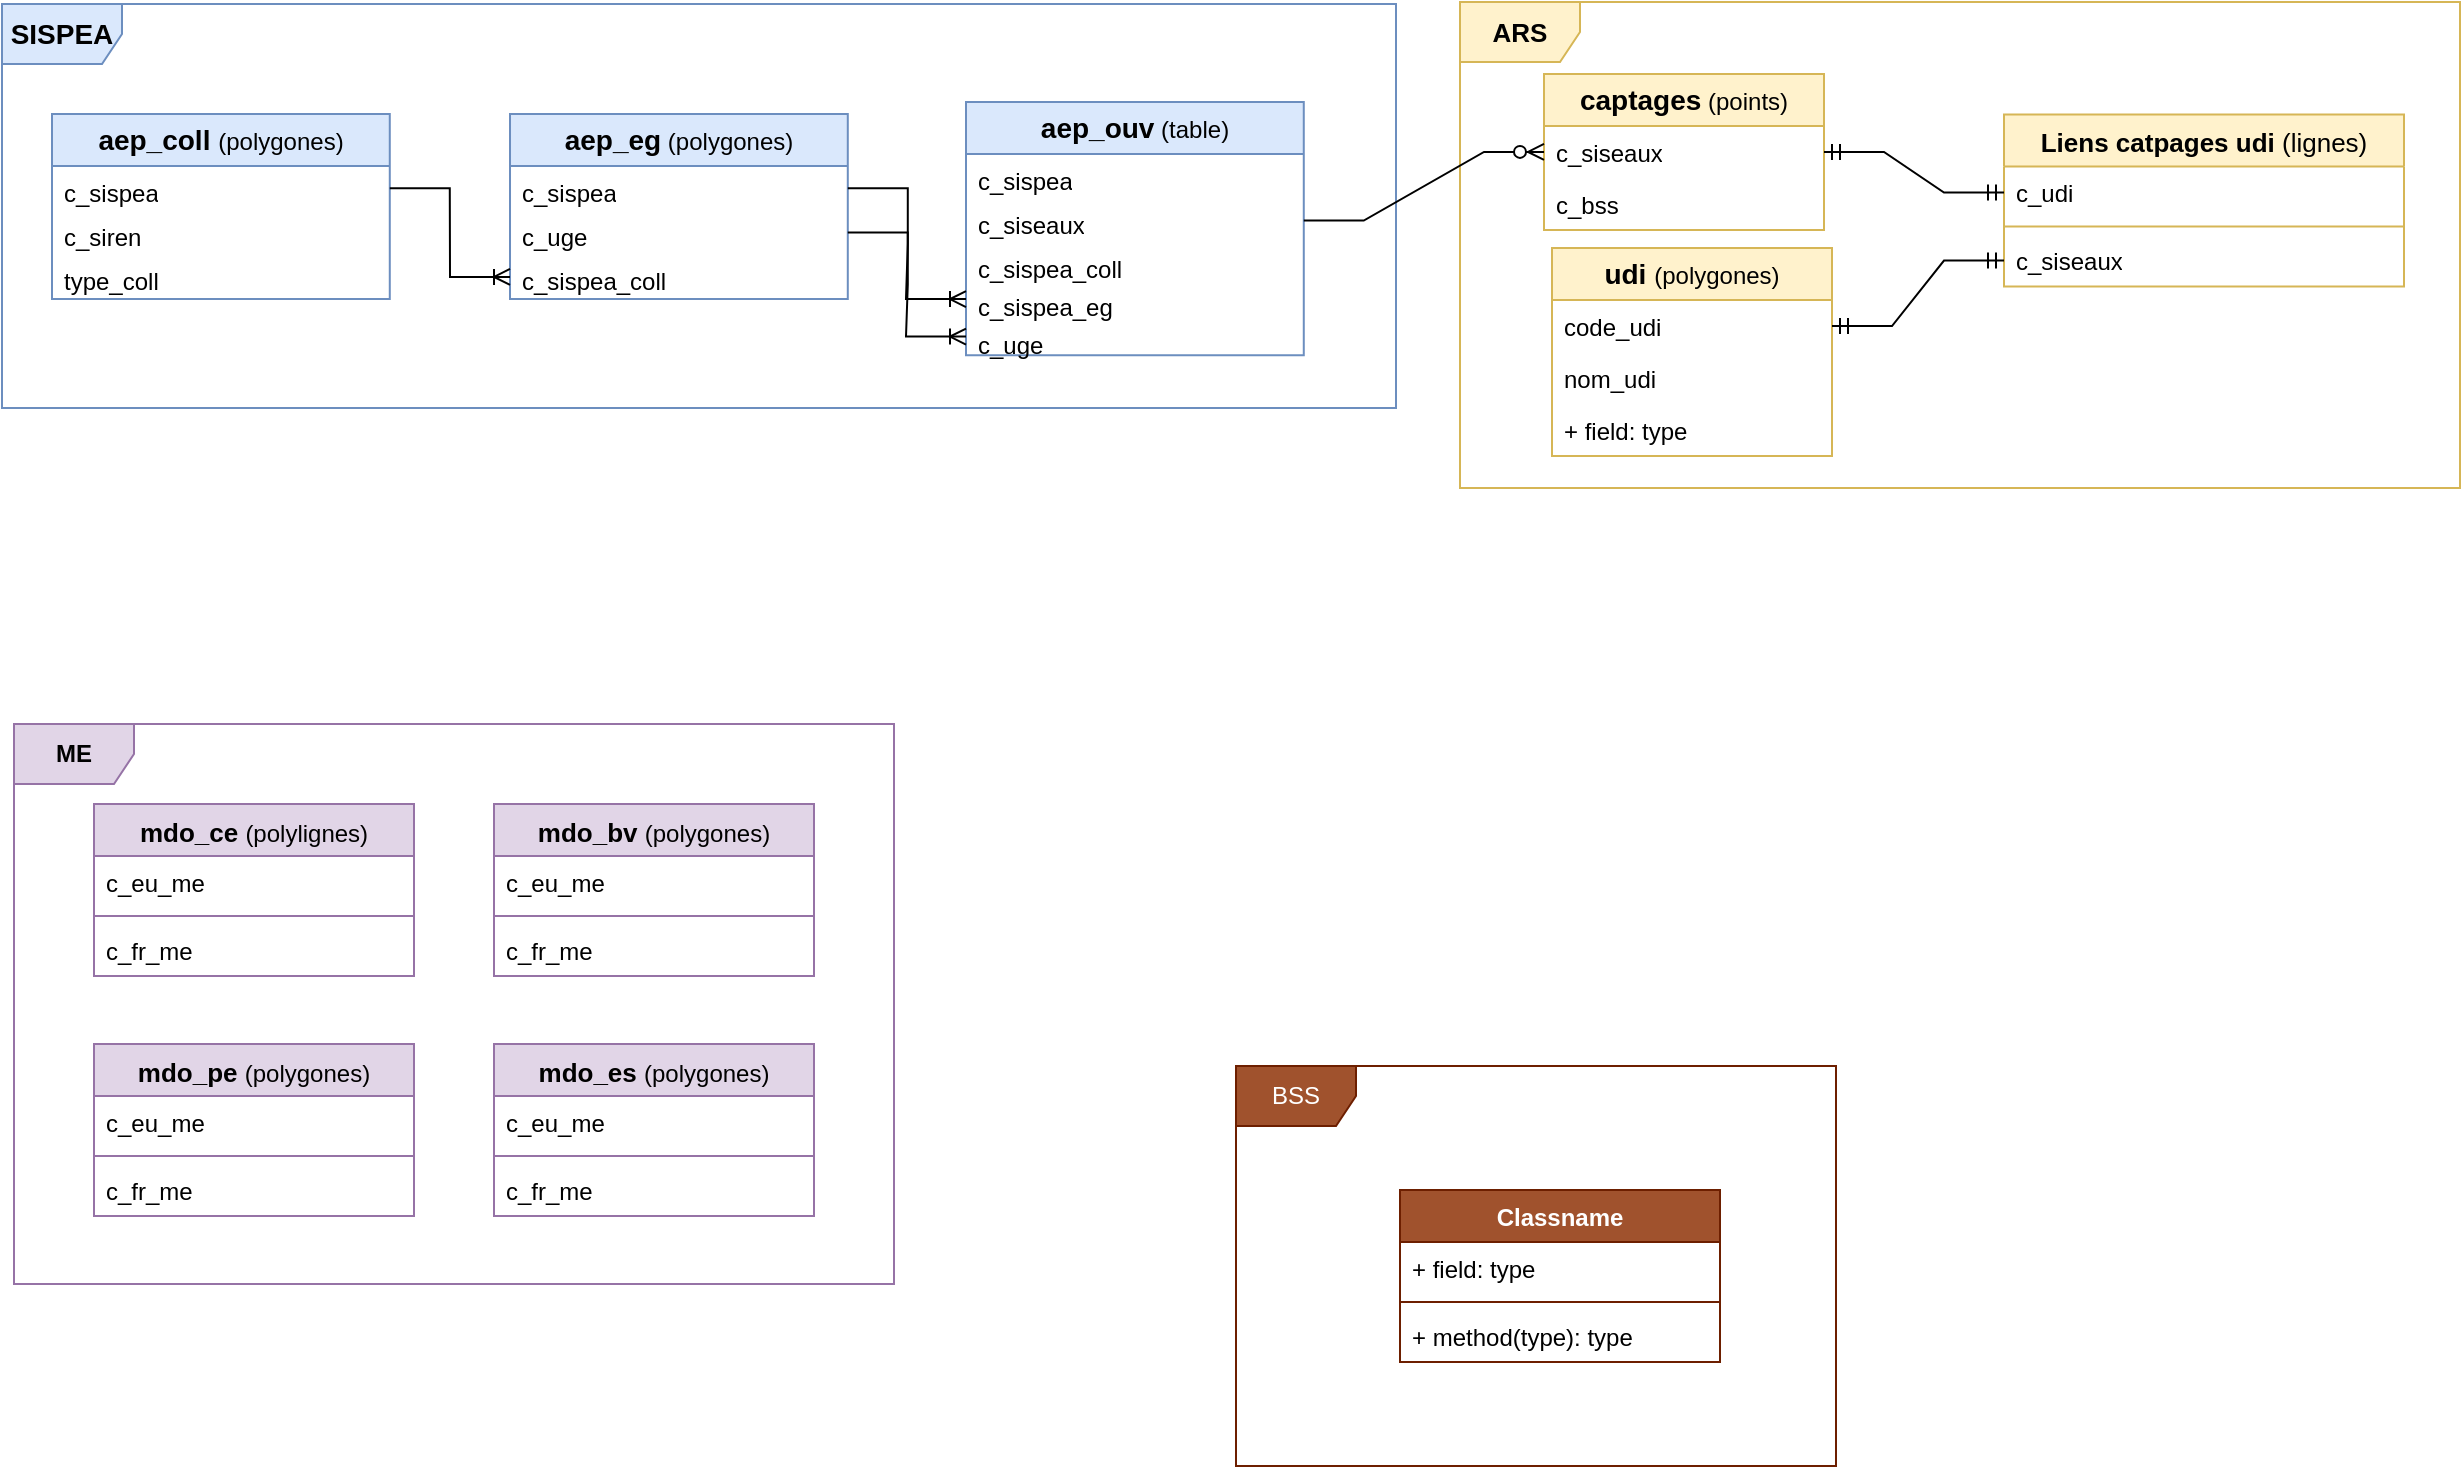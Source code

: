 <mxfile version="23.1.7" type="github">
  <diagram name="Page-1" id="1Q_z-b2mWmNZc49uN2Zr">
    <mxGraphModel dx="1354" dy="581" grid="0" gridSize="10" guides="1" tooltips="1" connect="1" arrows="1" fold="1" page="1" pageScale="1" pageWidth="1169" pageHeight="827" background="none" math="0" shadow="0">
      <root>
        <mxCell id="0" />
        <mxCell id="1" parent="0" visible="0" />
        <mxCell id="L6ZCTX1jSiPgSJbMzfo6-59" value="&lt;font style=&quot;font-size: 13px;&quot;&gt;&lt;b&gt;ARS&lt;/b&gt;&lt;/font&gt;" style="shape=umlFrame;whiteSpace=wrap;html=1;pointerEvents=0;fillColor=#fff2cc;strokeColor=#d6b656;" parent="1" vertex="1">
          <mxGeometry x="840" y="40" width="500" height="230" as="geometry" />
        </mxCell>
        <mxCell id="L6ZCTX1jSiPgSJbMzfo6-60" value="&lt;b&gt;&lt;font style=&quot;font-size: 14px;&quot;&gt;captages&lt;/font&gt;&lt;/b&gt;&lt;font style=&quot;font-size: 12px;&quot;&gt; (points)&lt;font style=&quot;font-size: 12px;&quot;&gt;&lt;br&gt;&lt;/font&gt;&lt;/font&gt;" style="swimlane;fontStyle=0;childLayout=stackLayout;horizontal=1;startSize=26;fillColor=#fff2cc;horizontalStack=0;resizeParent=1;resizeParentMax=0;resizeLast=0;collapsible=1;marginBottom=0;whiteSpace=wrap;html=1;strokeColor=#d6b656;" parent="1" vertex="1">
          <mxGeometry x="880" y="80.95" width="140" height="52" as="geometry" />
        </mxCell>
        <mxCell id="L6ZCTX1jSiPgSJbMzfo6-61" value="t1_code_in" style="text;strokeColor=none;fillColor=none;align=left;verticalAlign=top;spacingLeft=4;spacingRight=4;overflow=hidden;rotatable=0;points=[[0,0.5],[1,0.5]];portConstraint=eastwest;whiteSpace=wrap;html=1;" parent="L6ZCTX1jSiPgSJbMzfo6-60" vertex="1">
          <mxGeometry y="26" width="140" height="26" as="geometry" />
        </mxCell>
        <mxCell id="L6ZCTX1jSiPgSJbMzfo6-64" value="&lt;font style=&quot;font-size: 14px;&quot;&gt;&lt;b&gt;udi&lt;font style=&quot;font-size: 14px;&quot;&gt; &lt;/font&gt;&lt;/b&gt;&lt;/font&gt;&lt;font style=&quot;font-size: 12px;&quot;&gt;(polygones)&lt;font style=&quot;font-size: 12px;&quot;&gt;&lt;br&gt;&lt;/font&gt;&lt;/font&gt;" style="swimlane;fontStyle=0;childLayout=stackLayout;horizontal=1;startSize=26;fillColor=#fff2cc;horizontalStack=0;resizeParent=1;resizeParentMax=0;resizeLast=0;collapsible=1;marginBottom=0;whiteSpace=wrap;html=1;strokeColor=#d6b656;" parent="1" vertex="1">
          <mxGeometry x="880" y="150" width="140" height="104" as="geometry" />
        </mxCell>
        <mxCell id="L6ZCTX1jSiPgSJbMzfo6-65" value="code_udi" style="text;strokeColor=none;fillColor=none;align=left;verticalAlign=top;spacingLeft=4;spacingRight=4;overflow=hidden;rotatable=0;points=[[0,0.5],[1,0.5]];portConstraint=eastwest;whiteSpace=wrap;html=1;" parent="L6ZCTX1jSiPgSJbMzfo6-64" vertex="1">
          <mxGeometry y="26" width="140" height="26" as="geometry" />
        </mxCell>
        <mxCell id="L6ZCTX1jSiPgSJbMzfo6-66" value="nom_udi" style="text;strokeColor=none;fillColor=none;align=left;verticalAlign=top;spacingLeft=4;spacingRight=4;overflow=hidden;rotatable=0;points=[[0,0.5],[1,0.5]];portConstraint=eastwest;whiteSpace=wrap;html=1;" parent="L6ZCTX1jSiPgSJbMzfo6-64" vertex="1">
          <mxGeometry y="52" width="140" height="26" as="geometry" />
        </mxCell>
        <mxCell id="L6ZCTX1jSiPgSJbMzfo6-67" value="+ field: type" style="text;strokeColor=none;fillColor=none;align=left;verticalAlign=top;spacingLeft=4;spacingRight=4;overflow=hidden;rotatable=0;points=[[0,0.5],[1,0.5]];portConstraint=eastwest;whiteSpace=wrap;html=1;" parent="L6ZCTX1jSiPgSJbMzfo6-64" vertex="1">
          <mxGeometry y="78" width="140" height="26" as="geometry" />
        </mxCell>
        <mxCell id="UuQ7cvscMijbndfcY8nU-1" value="&lt;font style=&quot;font-size: 14px;&quot;&gt;&lt;b&gt;aep_coll&lt;/b&gt; &lt;/font&gt;(polygones)" style="swimlane;fontStyle=0;childLayout=stackLayout;horizontal=1;startSize=26;horizontalStack=0;resizeParent=1;resizeParentMax=0;resizeLast=0;collapsible=1;marginBottom=0;whiteSpace=wrap;html=1;labelBackgroundColor=none;rounded=0;shadow=0;glass=0;swimlaneLine=1;fillColor=#dae8fc;strokeColor=#6c8ebf;" parent="1" vertex="1">
          <mxGeometry x="61.111" y="80.948" width="168.889" height="92.54" as="geometry" />
        </mxCell>
        <mxCell id="UuQ7cvscMijbndfcY8nU-2" value="c_sispea" style="text;align=left;verticalAlign=top;spacingLeft=4;spacingRight=4;overflow=hidden;rotatable=0;points=[[0,0.5],[1,0.5]];portConstraint=eastwest;whiteSpace=wrap;html=1;labelBackgroundColor=none;" parent="UuQ7cvscMijbndfcY8nU-1" vertex="1">
          <mxGeometry y="26" width="168.889" height="22.18" as="geometry" />
        </mxCell>
        <mxCell id="UuQ7cvscMijbndfcY8nU-3" value="c_siren" style="text;align=left;verticalAlign=top;spacingLeft=4;spacingRight=4;overflow=hidden;rotatable=0;points=[[0,0.5],[1,0.5]];portConstraint=eastwest;whiteSpace=wrap;html=1;labelBackgroundColor=none;" parent="UuQ7cvscMijbndfcY8nU-1" vertex="1">
          <mxGeometry y="48.18" width="168.889" height="22.18" as="geometry" />
        </mxCell>
        <mxCell id="UuQ7cvscMijbndfcY8nU-4" value="&lt;div&gt;type_coll&lt;/div&gt;&lt;div&gt;&lt;br&gt;&lt;/div&gt;" style="text;align=left;verticalAlign=top;spacingLeft=4;spacingRight=4;overflow=hidden;rotatable=0;points=[[0,0.5],[1,0.5]];portConstraint=eastwest;whiteSpace=wrap;html=1;labelBackgroundColor=none;" parent="UuQ7cvscMijbndfcY8nU-1" vertex="1">
          <mxGeometry y="70.36" width="168.889" height="22.18" as="geometry" />
        </mxCell>
        <mxCell id="L6ZCTX1jSiPgSJbMzfo6-3" value="&lt;b&gt;&lt;font style=&quot;font-size: 14px;&quot;&gt;SISPEA&lt;/font&gt;&lt;/b&gt;" style="shape=umlFrame;whiteSpace=wrap;html=1;pointerEvents=0;fillColor=#dae8fc;strokeColor=#6c8ebf;shadow=0;" parent="1" vertex="1">
          <mxGeometry x="34" y="40" width="760" height="307.109" as="geometry" />
        </mxCell>
        <mxCell id="L6ZCTX1jSiPgSJbMzfo6-4" value="&lt;b&gt;&lt;font style=&quot;font-size: 14px;&quot;&gt;aep_eg&lt;/font&gt;&lt;/b&gt; (polygones)" style="swimlane;fontStyle=0;childLayout=stackLayout;horizontal=1;startSize=26;fillColor=#dae8fc;horizontalStack=0;resizeParent=1;resizeParentMax=0;resizeLast=0;collapsible=1;marginBottom=0;whiteSpace=wrap;html=1;strokeColor=#6c8ebf;rounded=0;" parent="1" vertex="1">
          <mxGeometry x="314.444" y="80.948" width="168.889" height="92.54" as="geometry" />
        </mxCell>
        <mxCell id="L6ZCTX1jSiPgSJbMzfo6-5" value="c_sispea" style="text;strokeColor=none;fillColor=none;align=left;verticalAlign=top;spacingLeft=4;spacingRight=4;overflow=hidden;rotatable=0;points=[[0,0.5],[1,0.5]];portConstraint=eastwest;whiteSpace=wrap;html=1;" parent="L6ZCTX1jSiPgSJbMzfo6-4" vertex="1">
          <mxGeometry y="26" width="168.889" height="22.18" as="geometry" />
        </mxCell>
        <mxCell id="L6ZCTX1jSiPgSJbMzfo6-6" value="c_uge" style="text;strokeColor=none;fillColor=none;align=left;verticalAlign=top;spacingLeft=4;spacingRight=4;overflow=hidden;rotatable=0;points=[[0,0.5],[1,0.5]];portConstraint=eastwest;whiteSpace=wrap;html=1;" parent="L6ZCTX1jSiPgSJbMzfo6-4" vertex="1">
          <mxGeometry y="48.18" width="168.889" height="22.18" as="geometry" />
        </mxCell>
        <mxCell id="L6ZCTX1jSiPgSJbMzfo6-7" value="c_sispea_coll" style="text;strokeColor=none;fillColor=none;align=left;verticalAlign=top;spacingLeft=4;spacingRight=4;overflow=hidden;rotatable=0;points=[[0,0.5],[1,0.5]];portConstraint=eastwest;whiteSpace=wrap;html=1;" parent="L6ZCTX1jSiPgSJbMzfo6-4" vertex="1">
          <mxGeometry y="70.36" width="168.889" height="22.18" as="geometry" />
        </mxCell>
        <mxCell id="L6ZCTX1jSiPgSJbMzfo6-8" value="&lt;b style=&quot;&quot;&gt;&lt;font style=&quot;font-size: 14px;&quot;&gt;aep_ouv&lt;/font&gt;&lt;/b&gt;&lt;span style=&quot;&quot;&gt;&lt;font style=&quot;font-size: 12px;&quot;&gt; (table)&lt;font style=&quot;font-size: 12px;&quot;&gt;&lt;br&gt;&lt;/font&gt;&lt;/font&gt;&lt;/span&gt;" style="swimlane;fontStyle=0;childLayout=stackLayout;horizontal=1;startSize=26;fillColor=#dae8fc;horizontalStack=0;resizeParent=1;resizeParentMax=0;resizeLast=0;collapsible=1;marginBottom=0;whiteSpace=wrap;html=1;strokeColor=#6c8ebf;rounded=0;swimlaneLine=1;strokeWidth=1;" parent="1" vertex="1">
          <mxGeometry x="567.778" y="80.948" width="168.889" height="126.664" as="geometry">
            <mxRectangle x="480" y="158" width="130" height="30" as="alternateBounds" />
          </mxGeometry>
        </mxCell>
        <mxCell id="L6ZCTX1jSiPgSJbMzfo6-9" value="c_sispea" style="text;strokeColor=none;fillColor=none;align=left;verticalAlign=top;spacingLeft=4;spacingRight=4;overflow=hidden;rotatable=0;points=[[0,0.5],[1,0.5]];portConstraint=eastwest;whiteSpace=wrap;html=1;" parent="L6ZCTX1jSiPgSJbMzfo6-8" vertex="1">
          <mxGeometry y="26" width="168.889" height="22.18" as="geometry" />
        </mxCell>
        <mxCell id="L6ZCTX1jSiPgSJbMzfo6-10" value="c_siseaux" style="text;strokeColor=none;fillColor=none;align=left;verticalAlign=top;spacingLeft=4;spacingRight=4;overflow=hidden;rotatable=0;points=[[0,0.5],[1,0.5]];portConstraint=eastwest;whiteSpace=wrap;html=1;" parent="L6ZCTX1jSiPgSJbMzfo6-8" vertex="1">
          <mxGeometry y="48.18" width="168.889" height="22.18" as="geometry" />
        </mxCell>
        <mxCell id="L6ZCTX1jSiPgSJbMzfo6-11" value="c_sispea_coll" style="text;strokeColor=none;fillColor=none;align=left;verticalAlign=top;spacingLeft=4;spacingRight=4;overflow=hidden;rotatable=0;points=[[0,0.5],[1,0.5]];portConstraint=eastwest;whiteSpace=wrap;html=1;" parent="L6ZCTX1jSiPgSJbMzfo6-8" vertex="1">
          <mxGeometry y="70.36" width="168.889" height="18.768" as="geometry" />
        </mxCell>
        <mxCell id="L6ZCTX1jSiPgSJbMzfo6-28" value="&lt;div&gt;c_uge&lt;/div&gt;" style="text;strokeColor=none;fillColor=none;align=left;verticalAlign=top;spacingLeft=4;spacingRight=4;overflow=hidden;rotatable=0;points=[[0,0.5],[1,0.5]];portConstraint=eastwest;whiteSpace=wrap;html=1;" parent="L6ZCTX1jSiPgSJbMzfo6-8" vertex="1">
          <mxGeometry y="89.128" width="168.889" height="18.768" as="geometry" />
        </mxCell>
        <mxCell id="L6ZCTX1jSiPgSJbMzfo6-29" value="&lt;div&gt;c_sispea_eg&lt;/div&gt;" style="text;strokeColor=none;fillColor=none;align=left;verticalAlign=top;spacingLeft=4;spacingRight=4;overflow=hidden;rotatable=0;points=[[0,0.5],[1,0.5]];portConstraint=eastwest;whiteSpace=wrap;html=1;" parent="L6ZCTX1jSiPgSJbMzfo6-8" vertex="1">
          <mxGeometry y="107.896" width="168.889" height="18.768" as="geometry" />
        </mxCell>
        <mxCell id="L6ZCTX1jSiPgSJbMzfo6-34" value="" style="edgeStyle=entityRelationEdgeStyle;fontSize=12;html=1;endArrow=ERoneToMany;rounded=0;" parent="1" source="L6ZCTX1jSiPgSJbMzfo6-6" target="L6ZCTX1jSiPgSJbMzfo6-28" edge="1">
          <mxGeometry width="100" height="100" relative="1" as="geometry">
            <mxPoint x="420" y="142.37" as="sourcePoint" />
            <mxPoint x="525.556" y="57.062" as="targetPoint" />
          </mxGeometry>
        </mxCell>
        <mxCell id="L6ZCTX1jSiPgSJbMzfo6-36" value="" style="edgeStyle=entityRelationEdgeStyle;fontSize=12;html=1;endArrow=ERoneToMany;rounded=0;exitX=1;exitY=0.5;exitDx=0;exitDy=0;entryX=0;entryY=0.5;entryDx=0;entryDy=0;" parent="1" source="UuQ7cvscMijbndfcY8nU-2" target="L6ZCTX1jSiPgSJbMzfo6-7" edge="1">
          <mxGeometry width="100" height="100" relative="1" as="geometry">
            <mxPoint x="230" y="80.948" as="sourcePoint" />
            <mxPoint x="335.556" y="-4.36" as="targetPoint" />
            <Array as="points">
              <mxPoint x="272.222" y="89.479" />
            </Array>
          </mxGeometry>
        </mxCell>
        <mxCell id="L6ZCTX1jSiPgSJbMzfo6-37" value="" style="edgeStyle=entityRelationEdgeStyle;fontSize=12;html=1;endArrow=ERoneToMany;rounded=0;" parent="1" source="L6ZCTX1jSiPgSJbMzfo6-5" target="L6ZCTX1jSiPgSJbMzfo6-29" edge="1">
          <mxGeometry width="100" height="100" relative="1" as="geometry">
            <mxPoint x="451.667" y="133.839" as="sourcePoint" />
            <mxPoint x="488.611" y="202.938" as="targetPoint" />
            <Array as="points">
              <mxPoint x="441.111" y="210.616" />
              <mxPoint x="493.889" y="261.801" />
              <mxPoint x="472.778" y="202.085" />
            </Array>
          </mxGeometry>
        </mxCell>
        <mxCell id="L6ZCTX1jSiPgSJbMzfo6-38" value="&lt;font style=&quot;font-size: 14px;&quot;&gt;&lt;b&gt;ac_coll&lt;/b&gt; &lt;/font&gt;(polygones)" style="swimlane;fontStyle=0;childLayout=stackLayout;horizontal=1;startSize=26;horizontalStack=0;resizeParent=1;resizeParentMax=0;resizeLast=0;collapsible=1;marginBottom=0;whiteSpace=wrap;html=1;labelBackgroundColor=none;rounded=0;shadow=0;glass=0;swimlaneLine=1;fillColor=#dae8fc;strokeColor=#6c8ebf;" parent="1" vertex="1">
          <mxGeometry x="61.111" y="219.147" width="168.889" height="92.54" as="geometry" />
        </mxCell>
        <mxCell id="L6ZCTX1jSiPgSJbMzfo6-39" value="c_sispea" style="text;align=left;verticalAlign=top;spacingLeft=4;spacingRight=4;overflow=hidden;rotatable=0;points=[[0,0.5],[1,0.5]];portConstraint=eastwest;whiteSpace=wrap;html=1;labelBackgroundColor=none;" parent="L6ZCTX1jSiPgSJbMzfo6-38" vertex="1">
          <mxGeometry y="26" width="168.889" height="22.18" as="geometry" />
        </mxCell>
        <mxCell id="L6ZCTX1jSiPgSJbMzfo6-40" value="c_siren" style="text;align=left;verticalAlign=top;spacingLeft=4;spacingRight=4;overflow=hidden;rotatable=0;points=[[0,0.5],[1,0.5]];portConstraint=eastwest;whiteSpace=wrap;html=1;labelBackgroundColor=none;" parent="L6ZCTX1jSiPgSJbMzfo6-38" vertex="1">
          <mxGeometry y="48.18" width="168.889" height="22.18" as="geometry" />
        </mxCell>
        <mxCell id="L6ZCTX1jSiPgSJbMzfo6-41" value="&lt;div&gt;type_coll&lt;/div&gt;&lt;div&gt;&lt;br&gt;&lt;/div&gt;" style="text;align=left;verticalAlign=top;spacingLeft=4;spacingRight=4;overflow=hidden;rotatable=0;points=[[0,0.5],[1,0.5]];portConstraint=eastwest;whiteSpace=wrap;html=1;labelBackgroundColor=none;" parent="L6ZCTX1jSiPgSJbMzfo6-38" vertex="1">
          <mxGeometry y="70.36" width="168.889" height="22.18" as="geometry" />
        </mxCell>
        <mxCell id="L6ZCTX1jSiPgSJbMzfo6-42" value="&lt;b&gt;&lt;font style=&quot;font-size: 14px;&quot;&gt;ac_eg&lt;/font&gt;&lt;/b&gt; (polygones)" style="swimlane;fontStyle=0;childLayout=stackLayout;horizontal=1;startSize=26;fillColor=#dae8fc;horizontalStack=0;resizeParent=1;resizeParentMax=0;resizeLast=0;collapsible=1;marginBottom=0;whiteSpace=wrap;html=1;strokeColor=#6c8ebf;rounded=0;" parent="1" vertex="1">
          <mxGeometry x="314.444" y="219.147" width="168.889" height="92.54" as="geometry" />
        </mxCell>
        <mxCell id="L6ZCTX1jSiPgSJbMzfo6-43" value="c_sispea" style="text;strokeColor=none;fillColor=none;align=left;verticalAlign=top;spacingLeft=4;spacingRight=4;overflow=hidden;rotatable=0;points=[[0,0.5],[1,0.5]];portConstraint=eastwest;whiteSpace=wrap;html=1;" parent="L6ZCTX1jSiPgSJbMzfo6-42" vertex="1">
          <mxGeometry y="26" width="168.889" height="22.18" as="geometry" />
        </mxCell>
        <mxCell id="L6ZCTX1jSiPgSJbMzfo6-55" value="&lt;div&gt;c_siren&lt;/div&gt;&lt;div&gt;&lt;br&gt;&lt;/div&gt;" style="text;strokeColor=none;fillColor=none;align=left;verticalAlign=top;spacingLeft=4;spacingRight=4;overflow=hidden;rotatable=0;points=[[0,0.5],[1,0.5]];portConstraint=eastwest;whiteSpace=wrap;html=1;" parent="L6ZCTX1jSiPgSJbMzfo6-42" vertex="1">
          <mxGeometry y="48.18" width="168.889" height="22.18" as="geometry" />
        </mxCell>
        <mxCell id="L6ZCTX1jSiPgSJbMzfo6-45" value="c_sispea_coll" style="text;strokeColor=none;fillColor=none;align=left;verticalAlign=top;spacingLeft=4;spacingRight=4;overflow=hidden;rotatable=0;points=[[0,0.5],[1,0.5]];portConstraint=eastwest;whiteSpace=wrap;html=1;" parent="L6ZCTX1jSiPgSJbMzfo6-42" vertex="1">
          <mxGeometry y="70.36" width="168.889" height="22.18" as="geometry" />
        </mxCell>
        <mxCell id="L6ZCTX1jSiPgSJbMzfo6-46" value="&lt;b style=&quot;&quot;&gt;&lt;font style=&quot;font-size: 14px;&quot;&gt;ac_ouv&lt;/font&gt;&lt;/b&gt;&lt;font style=&quot;font-size: 12px;&quot;&gt; (table)&lt;font style=&quot;font-size: 12px;&quot;&gt;&lt;br&gt;&lt;/font&gt;&lt;/font&gt;" style="swimlane;fontStyle=0;childLayout=stackLayout;horizontal=1;startSize=26;fillColor=#dae8fc;horizontalStack=0;resizeParent=1;resizeParentMax=0;resizeLast=0;collapsible=1;marginBottom=0;whiteSpace=wrap;html=1;strokeColor=#6c8ebf;rounded=0;swimlaneLine=1;" parent="1" vertex="1">
          <mxGeometry x="567.78" y="219.15" width="168.89" height="107.896" as="geometry">
            <mxRectangle x="480" y="158" width="130" height="30" as="alternateBounds" />
          </mxGeometry>
        </mxCell>
        <mxCell id="L6ZCTX1jSiPgSJbMzfo6-47" value="c_sispea" style="text;strokeColor=none;fillColor=none;align=left;verticalAlign=top;spacingLeft=4;spacingRight=4;overflow=hidden;rotatable=0;points=[[0,0.5],[1,0.5]];portConstraint=eastwest;whiteSpace=wrap;html=1;" parent="L6ZCTX1jSiPgSJbMzfo6-46" vertex="1">
          <mxGeometry y="26" width="168.89" height="22.18" as="geometry" />
        </mxCell>
        <mxCell id="L6ZCTX1jSiPgSJbMzfo6-48" value="c_sandre" style="text;strokeColor=none;fillColor=none;align=left;verticalAlign=top;spacingLeft=4;spacingRight=4;overflow=hidden;rotatable=0;points=[[0,0.5],[1,0.5]];portConstraint=eastwest;whiteSpace=wrap;html=1;" parent="L6ZCTX1jSiPgSJbMzfo6-46" vertex="1">
          <mxGeometry y="48.18" width="168.89" height="22.18" as="geometry" />
        </mxCell>
        <mxCell id="L6ZCTX1jSiPgSJbMzfo6-49" value="c_sispea_coll" style="text;strokeColor=none;fillColor=none;align=left;verticalAlign=top;spacingLeft=4;spacingRight=4;overflow=hidden;rotatable=0;points=[[0,0.5],[1,0.5]];portConstraint=eastwest;whiteSpace=wrap;html=1;" parent="L6ZCTX1jSiPgSJbMzfo6-46" vertex="1">
          <mxGeometry y="70.36" width="168.89" height="18.768" as="geometry" />
        </mxCell>
        <mxCell id="L6ZCTX1jSiPgSJbMzfo6-51" value="&lt;div&gt;c_sispea_eg&lt;/div&gt;" style="text;strokeColor=none;fillColor=none;align=left;verticalAlign=top;spacingLeft=4;spacingRight=4;overflow=hidden;rotatable=0;points=[[0,0.5],[1,0.5]];portConstraint=eastwest;whiteSpace=wrap;html=1;" parent="L6ZCTX1jSiPgSJbMzfo6-46" vertex="1">
          <mxGeometry y="89.128" width="168.89" height="18.768" as="geometry" />
        </mxCell>
        <mxCell id="L6ZCTX1jSiPgSJbMzfo6-53" value="" style="edgeStyle=entityRelationEdgeStyle;fontSize=12;html=1;endArrow=ERoneToMany;rounded=0;exitX=1;exitY=0.5;exitDx=0;exitDy=0;entryX=0;entryY=0.5;entryDx=0;entryDy=0;" parent="1" source="L6ZCTX1jSiPgSJbMzfo6-39" target="L6ZCTX1jSiPgSJbMzfo6-45" edge="1">
          <mxGeometry width="100" height="100" relative="1" as="geometry">
            <mxPoint x="230" y="219.147" as="sourcePoint" />
            <mxPoint x="335.556" y="133.839" as="targetPoint" />
            <Array as="points">
              <mxPoint x="272.222" y="227.678" />
            </Array>
          </mxGeometry>
        </mxCell>
        <mxCell id="L6ZCTX1jSiPgSJbMzfo6-54" value="" style="edgeStyle=entityRelationEdgeStyle;fontSize=12;html=1;endArrow=ERoneToMany;rounded=0;" parent="1" source="L6ZCTX1jSiPgSJbMzfo6-43" target="L6ZCTX1jSiPgSJbMzfo6-51" edge="1">
          <mxGeometry width="100" height="100" relative="1" as="geometry">
            <mxPoint x="451.667" y="272.038" as="sourcePoint" />
            <mxPoint x="488.611" y="341.137" as="targetPoint" />
            <Array as="points">
              <mxPoint x="441.111" y="348.815" />
              <mxPoint x="493.889" y="400" />
              <mxPoint x="472.778" y="340.284" />
            </Array>
          </mxGeometry>
        </mxCell>
        <mxCell id="L6ZCTX1jSiPgSJbMzfo6-57" value="" style="edgeStyle=entityRelationEdgeStyle;fontSize=12;html=1;endArrow=ERzeroToMany;endFill=1;rounded=0;" parent="1" source="L6ZCTX1jSiPgSJbMzfo6-39" target="L6ZCTX1jSiPgSJbMzfo6-49" edge="1">
          <mxGeometry width="100" height="100" relative="1" as="geometry">
            <mxPoint x="705" y="321.517" as="sourcePoint" />
            <mxPoint x="810.556" y="236.209" as="targetPoint" />
          </mxGeometry>
        </mxCell>
        <mxCell id="L6ZCTX1jSiPgSJbMzfo6-68" value="" style="edgeStyle=entityRelationEdgeStyle;fontSize=12;html=1;endArrow=ERmandOne;startArrow=ERmandOne;rounded=0;" parent="1" source="L6ZCTX1jSiPgSJbMzfo6-61" target="L6ZCTX1jSiPgSJbMzfo6-10" edge="1">
          <mxGeometry width="100" height="100" relative="1" as="geometry">
            <mxPoint x="660" y="480" as="sourcePoint" />
            <mxPoint x="760" y="380" as="targetPoint" />
          </mxGeometry>
        </mxCell>
        <mxCell id="UiWry4mSf7AiP79Xs2rW-1" value="&lt;font style=&quot;font-size: 13px;&quot;&gt;Liens catpages udi &lt;span style=&quot;font-weight: normal;&quot;&gt;(lignes)&lt;/span&gt;&lt;br&gt;&lt;/font&gt;" style="swimlane;fontStyle=1;align=center;verticalAlign=top;childLayout=stackLayout;horizontal=1;startSize=26;horizontalStack=0;resizeParent=1;resizeParentMax=0;resizeLast=0;collapsible=1;marginBottom=0;whiteSpace=wrap;html=1;fillColor=#fff2cc;strokeColor=#d6b656;" parent="1" vertex="1">
          <mxGeometry x="1110" y="101.28" width="200" height="86" as="geometry" />
        </mxCell>
        <mxCell id="UiWry4mSf7AiP79Xs2rW-2" value="c_udi" style="text;strokeColor=none;fillColor=none;align=left;verticalAlign=top;spacingLeft=4;spacingRight=4;overflow=hidden;rotatable=0;points=[[0,0.5],[1,0.5]];portConstraint=eastwest;whiteSpace=wrap;html=1;" parent="UiWry4mSf7AiP79Xs2rW-1" vertex="1">
          <mxGeometry y="26" width="200" height="26" as="geometry" />
        </mxCell>
        <mxCell id="UiWry4mSf7AiP79Xs2rW-3" value="" style="line;strokeWidth=1;fillColor=none;align=left;verticalAlign=middle;spacingTop=-1;spacingLeft=3;spacingRight=3;rotatable=0;labelPosition=right;points=[];portConstraint=eastwest;strokeColor=inherit;" parent="UiWry4mSf7AiP79Xs2rW-1" vertex="1">
          <mxGeometry y="52" width="200" height="8" as="geometry" />
        </mxCell>
        <mxCell id="UiWry4mSf7AiP79Xs2rW-4" value="&lt;div&gt;c_captage&lt;/div&gt;" style="text;strokeColor=none;fillColor=none;align=left;verticalAlign=top;spacingLeft=4;spacingRight=4;overflow=hidden;rotatable=0;points=[[0,0.5],[1,0.5]];portConstraint=eastwest;whiteSpace=wrap;html=1;" parent="UiWry4mSf7AiP79Xs2rW-1" vertex="1">
          <mxGeometry y="60" width="200" height="26" as="geometry" />
        </mxCell>
        <mxCell id="UiWry4mSf7AiP79Xs2rW-7" value="" style="edgeStyle=entityRelationEdgeStyle;fontSize=12;html=1;endArrow=ERmandOne;startArrow=ERmandOne;rounded=0;" parent="1" source="L6ZCTX1jSiPgSJbMzfo6-61" target="UiWry4mSf7AiP79Xs2rW-2" edge="1">
          <mxGeometry width="100" height="100" relative="1" as="geometry">
            <mxPoint x="800" y="370" as="sourcePoint" />
            <mxPoint x="900" y="270" as="targetPoint" />
          </mxGeometry>
        </mxCell>
        <mxCell id="UiWry4mSf7AiP79Xs2rW-8" value="" style="edgeStyle=entityRelationEdgeStyle;fontSize=12;html=1;endArrow=ERmandOne;startArrow=ERmandOne;rounded=0;" parent="1" source="L6ZCTX1jSiPgSJbMzfo6-65" target="UiWry4mSf7AiP79Xs2rW-4" edge="1">
          <mxGeometry width="100" height="100" relative="1" as="geometry">
            <mxPoint x="800" y="370" as="sourcePoint" />
            <mxPoint x="900" y="270" as="targetPoint" />
          </mxGeometry>
        </mxCell>
        <mxCell id="UiWry4mSf7AiP79Xs2rW-9" value="&lt;b&gt;ME&lt;/b&gt;" style="shape=umlFrame;whiteSpace=wrap;html=1;pointerEvents=0;fillColor=#e1d5e7;strokeColor=#9673a6;" parent="1" vertex="1">
          <mxGeometry x="40" y="400" width="440" height="280" as="geometry" />
        </mxCell>
        <mxCell id="UiWry4mSf7AiP79Xs2rW-10" value="&lt;font style=&quot;font-size: 13px;&quot;&gt;mdo_ce &lt;/font&gt;&lt;font style=&quot;font-size: 12px;&quot;&gt;&lt;span style=&quot;font-weight: normal;&quot;&gt;(polylignes)&lt;/span&gt;&lt;font style=&quot;font-size: 12px;&quot;&gt;&lt;br&gt;&lt;/font&gt;&lt;/font&gt;" style="swimlane;fontStyle=1;align=center;verticalAlign=top;childLayout=stackLayout;horizontal=1;startSize=26;horizontalStack=0;resizeParent=1;resizeParentMax=0;resizeLast=0;collapsible=1;marginBottom=0;whiteSpace=wrap;html=1;fillColor=#e1d5e7;strokeColor=#9673a6;" parent="1" vertex="1">
          <mxGeometry x="80" y="440" width="160" height="86" as="geometry" />
        </mxCell>
        <mxCell id="UiWry4mSf7AiP79Xs2rW-11" value="c_eu_me" style="text;strokeColor=none;fillColor=none;align=left;verticalAlign=top;spacingLeft=4;spacingRight=4;overflow=hidden;rotatable=0;points=[[0,0.5],[1,0.5]];portConstraint=eastwest;whiteSpace=wrap;html=1;" parent="UiWry4mSf7AiP79Xs2rW-10" vertex="1">
          <mxGeometry y="26" width="160" height="26" as="geometry" />
        </mxCell>
        <mxCell id="UiWry4mSf7AiP79Xs2rW-12" value="" style="line;strokeWidth=1;fillColor=none;align=left;verticalAlign=middle;spacingTop=-1;spacingLeft=3;spacingRight=3;rotatable=0;labelPosition=right;points=[];portConstraint=eastwest;strokeColor=inherit;" parent="UiWry4mSf7AiP79Xs2rW-10" vertex="1">
          <mxGeometry y="52" width="160" height="8" as="geometry" />
        </mxCell>
        <mxCell id="UiWry4mSf7AiP79Xs2rW-13" value="&lt;div&gt;c_fr_me&lt;/div&gt;" style="text;strokeColor=none;fillColor=none;align=left;verticalAlign=top;spacingLeft=4;spacingRight=4;overflow=hidden;rotatable=0;points=[[0,0.5],[1,0.5]];portConstraint=eastwest;whiteSpace=wrap;html=1;" parent="UiWry4mSf7AiP79Xs2rW-10" vertex="1">
          <mxGeometry y="60" width="160" height="26" as="geometry" />
        </mxCell>
        <mxCell id="UiWry4mSf7AiP79Xs2rW-14" value="&lt;font style=&quot;font-size: 13px;&quot;&gt;mdo_bv &lt;/font&gt;&lt;font size=&quot;1&quot;&gt;&lt;span style=&quot;font-weight: normal; font-size: 12px;&quot;&gt;(polygones)&lt;/span&gt;&lt;font&gt;&lt;br&gt;&lt;/font&gt;&lt;/font&gt;" style="swimlane;fontStyle=1;align=center;verticalAlign=top;childLayout=stackLayout;horizontal=1;startSize=26;horizontalStack=0;resizeParent=1;resizeParentMax=0;resizeLast=0;collapsible=1;marginBottom=0;whiteSpace=wrap;html=1;fillColor=#e1d5e7;strokeColor=#9673a6;" parent="1" vertex="1">
          <mxGeometry x="280" y="440" width="160" height="86" as="geometry" />
        </mxCell>
        <mxCell id="UiWry4mSf7AiP79Xs2rW-15" value="c_eu_me" style="text;strokeColor=none;fillColor=none;align=left;verticalAlign=top;spacingLeft=4;spacingRight=4;overflow=hidden;rotatable=0;points=[[0,0.5],[1,0.5]];portConstraint=eastwest;whiteSpace=wrap;html=1;" parent="UiWry4mSf7AiP79Xs2rW-14" vertex="1">
          <mxGeometry y="26" width="160" height="26" as="geometry" />
        </mxCell>
        <mxCell id="UiWry4mSf7AiP79Xs2rW-16" value="" style="line;strokeWidth=1;fillColor=none;align=left;verticalAlign=middle;spacingTop=-1;spacingLeft=3;spacingRight=3;rotatable=0;labelPosition=right;points=[];portConstraint=eastwest;strokeColor=inherit;" parent="UiWry4mSf7AiP79Xs2rW-14" vertex="1">
          <mxGeometry y="52" width="160" height="8" as="geometry" />
        </mxCell>
        <mxCell id="UiWry4mSf7AiP79Xs2rW-17" value="&lt;div&gt;c_fr_me&lt;/div&gt;" style="text;strokeColor=none;fillColor=none;align=left;verticalAlign=top;spacingLeft=4;spacingRight=4;overflow=hidden;rotatable=0;points=[[0,0.5],[1,0.5]];portConstraint=eastwest;whiteSpace=wrap;html=1;" parent="UiWry4mSf7AiP79Xs2rW-14" vertex="1">
          <mxGeometry y="60" width="160" height="26" as="geometry" />
        </mxCell>
        <mxCell id="UiWry4mSf7AiP79Xs2rW-18" value="&lt;font style=&quot;font-size: 13px;&quot;&gt;mdo_pe &lt;/font&gt;&lt;font size=&quot;1&quot;&gt;&lt;span style=&quot;font-weight: normal; font-size: 12px;&quot;&gt;(polygones)&lt;/span&gt;&lt;font&gt;&lt;br&gt;&lt;/font&gt;&lt;/font&gt;" style="swimlane;fontStyle=1;align=center;verticalAlign=top;childLayout=stackLayout;horizontal=1;startSize=26;horizontalStack=0;resizeParent=1;resizeParentMax=0;resizeLast=0;collapsible=1;marginBottom=0;whiteSpace=wrap;html=1;fillColor=#e1d5e7;strokeColor=#9673a6;" parent="1" vertex="1">
          <mxGeometry x="80" y="560" width="160" height="86" as="geometry" />
        </mxCell>
        <mxCell id="UiWry4mSf7AiP79Xs2rW-19" value="c_eu_me" style="text;strokeColor=none;fillColor=none;align=left;verticalAlign=top;spacingLeft=4;spacingRight=4;overflow=hidden;rotatable=0;points=[[0,0.5],[1,0.5]];portConstraint=eastwest;whiteSpace=wrap;html=1;" parent="UiWry4mSf7AiP79Xs2rW-18" vertex="1">
          <mxGeometry y="26" width="160" height="26" as="geometry" />
        </mxCell>
        <mxCell id="UiWry4mSf7AiP79Xs2rW-20" value="" style="line;strokeWidth=1;fillColor=none;align=left;verticalAlign=middle;spacingTop=-1;spacingLeft=3;spacingRight=3;rotatable=0;labelPosition=right;points=[];portConstraint=eastwest;strokeColor=inherit;" parent="UiWry4mSf7AiP79Xs2rW-18" vertex="1">
          <mxGeometry y="52" width="160" height="8" as="geometry" />
        </mxCell>
        <mxCell id="UiWry4mSf7AiP79Xs2rW-21" value="&lt;div&gt;c_fr_me&lt;/div&gt;" style="text;strokeColor=none;fillColor=none;align=left;verticalAlign=top;spacingLeft=4;spacingRight=4;overflow=hidden;rotatable=0;points=[[0,0.5],[1,0.5]];portConstraint=eastwest;whiteSpace=wrap;html=1;" parent="UiWry4mSf7AiP79Xs2rW-18" vertex="1">
          <mxGeometry y="60" width="160" height="26" as="geometry" />
        </mxCell>
        <mxCell id="UiWry4mSf7AiP79Xs2rW-22" value="&lt;font style=&quot;font-size: 13px;&quot;&gt;mdo_es &lt;/font&gt;&lt;font size=&quot;1&quot;&gt;&lt;span style=&quot;font-weight: normal; font-size: 12px;&quot;&gt;(polygones)&lt;/span&gt;&lt;font&gt;&lt;br&gt;&lt;/font&gt;&lt;/font&gt;" style="swimlane;fontStyle=1;align=center;verticalAlign=top;childLayout=stackLayout;horizontal=1;startSize=26;horizontalStack=0;resizeParent=1;resizeParentMax=0;resizeLast=0;collapsible=1;marginBottom=0;whiteSpace=wrap;html=1;fillColor=#e1d5e7;strokeColor=#9673a6;" parent="1" vertex="1">
          <mxGeometry x="280" y="560" width="160" height="86" as="geometry" />
        </mxCell>
        <mxCell id="UiWry4mSf7AiP79Xs2rW-23" value="c_eu_me" style="text;strokeColor=none;fillColor=none;align=left;verticalAlign=top;spacingLeft=4;spacingRight=4;overflow=hidden;rotatable=0;points=[[0,0.5],[1,0.5]];portConstraint=eastwest;whiteSpace=wrap;html=1;" parent="UiWry4mSf7AiP79Xs2rW-22" vertex="1">
          <mxGeometry y="26" width="160" height="26" as="geometry" />
        </mxCell>
        <mxCell id="UiWry4mSf7AiP79Xs2rW-24" value="" style="line;strokeWidth=1;fillColor=none;align=left;verticalAlign=middle;spacingTop=-1;spacingLeft=3;spacingRight=3;rotatable=0;labelPosition=right;points=[];portConstraint=eastwest;strokeColor=inherit;" parent="UiWry4mSf7AiP79Xs2rW-22" vertex="1">
          <mxGeometry y="52" width="160" height="8" as="geometry" />
        </mxCell>
        <mxCell id="UiWry4mSf7AiP79Xs2rW-25" value="&lt;div&gt;c_fr_me&lt;/div&gt;" style="text;strokeColor=none;fillColor=none;align=left;verticalAlign=top;spacingLeft=4;spacingRight=4;overflow=hidden;rotatable=0;points=[[0,0.5],[1,0.5]];portConstraint=eastwest;whiteSpace=wrap;html=1;" parent="UiWry4mSf7AiP79Xs2rW-22" vertex="1">
          <mxGeometry y="60" width="160" height="26" as="geometry" />
        </mxCell>
        <mxCell id="UiWry4mSf7AiP79Xs2rW-26" value="MINISTERE ENV." style="shape=umlFrame;whiteSpace=wrap;html=1;pointerEvents=0;fillColor=#d5e8d4;strokeColor=#82b366;" parent="1" vertex="1">
          <mxGeometry x="840" y="310" width="510" height="200" as="geometry" />
        </mxCell>
        <mxCell id="UiWry4mSf7AiP79Xs2rW-27" value="&lt;font style=&quot;font-size: 13px;&quot;&gt;steu &lt;/font&gt;&lt;font style=&quot;font-size: 12px; font-weight: normal;&quot;&gt;(points)&lt;font style=&quot;font-size: 12px;&quot;&gt;&lt;br&gt;&lt;/font&gt;&lt;/font&gt;" style="swimlane;fontStyle=1;align=center;verticalAlign=top;childLayout=stackLayout;horizontal=1;startSize=26;horizontalStack=0;resizeParent=1;resizeParentMax=0;resizeLast=0;collapsible=1;marginBottom=0;whiteSpace=wrap;html=1;fillColor=#d5e8d4;strokeColor=#82b366;" parent="1" vertex="1">
          <mxGeometry x="880" y="360" width="160" height="86" as="geometry" />
        </mxCell>
        <mxCell id="UiWry4mSf7AiP79Xs2rW-28" value="c_steu" style="text;strokeColor=none;fillColor=none;align=left;verticalAlign=top;spacingLeft=4;spacingRight=4;overflow=hidden;rotatable=0;points=[[0,0.5],[1,0.5]];portConstraint=eastwest;whiteSpace=wrap;html=1;" parent="UiWry4mSf7AiP79Xs2rW-27" vertex="1">
          <mxGeometry y="26" width="160" height="26" as="geometry" />
        </mxCell>
        <mxCell id="UiWry4mSf7AiP79Xs2rW-29" value="" style="line;strokeWidth=1;fillColor=none;align=left;verticalAlign=middle;spacingTop=-1;spacingLeft=3;spacingRight=3;rotatable=0;labelPosition=right;points=[];portConstraint=eastwest;strokeColor=inherit;" parent="UiWry4mSf7AiP79Xs2rW-27" vertex="1">
          <mxGeometry y="52" width="160" height="8" as="geometry" />
        </mxCell>
        <mxCell id="UiWry4mSf7AiP79Xs2rW-30" value="c_eu_me" style="text;strokeColor=none;fillColor=none;align=left;verticalAlign=top;spacingLeft=4;spacingRight=4;overflow=hidden;rotatable=0;points=[[0,0.5],[1,0.5]];portConstraint=eastwest;whiteSpace=wrap;html=1;" parent="UiWry4mSf7AiP79Xs2rW-27" vertex="1">
          <mxGeometry y="60" width="160" height="26" as="geometry" />
        </mxCell>
        <mxCell id="UiWry4mSf7AiP79Xs2rW-31" value="&lt;font style=&quot;font-size: 13px;&quot;&gt;steu_pr&lt;/font&gt; &lt;span style=&quot;font-weight: normal;&quot;&gt;(points)&lt;/span&gt;" style="swimlane;fontStyle=1;align=center;verticalAlign=top;childLayout=stackLayout;horizontal=1;startSize=26;horizontalStack=0;resizeParent=1;resizeParentMax=0;resizeLast=0;collapsible=1;marginBottom=0;whiteSpace=wrap;html=1;fillColor=#d5e8d4;strokeColor=#82b366;" parent="1" vertex="1">
          <mxGeometry x="1120" y="360" width="160" height="86" as="geometry" />
        </mxCell>
        <mxCell id="UiWry4mSf7AiP79Xs2rW-32" value="c_steu" style="text;strokeColor=none;fillColor=none;align=left;verticalAlign=top;spacingLeft=4;spacingRight=4;overflow=hidden;rotatable=0;points=[[0,0.5],[1,0.5]];portConstraint=eastwest;whiteSpace=wrap;html=1;" parent="UiWry4mSf7AiP79Xs2rW-31" vertex="1">
          <mxGeometry y="26" width="160" height="26" as="geometry" />
        </mxCell>
        <mxCell id="UiWry4mSf7AiP79Xs2rW-33" value="" style="line;strokeWidth=1;fillColor=none;align=left;verticalAlign=middle;spacingTop=-1;spacingLeft=3;spacingRight=3;rotatable=0;labelPosition=right;points=[];portConstraint=eastwest;strokeColor=inherit;" parent="UiWry4mSf7AiP79Xs2rW-31" vertex="1">
          <mxGeometry y="52" width="160" height="8" as="geometry" />
        </mxCell>
        <mxCell id="UiWry4mSf7AiP79Xs2rW-34" value="c_eu_me" style="text;strokeColor=none;fillColor=none;align=left;verticalAlign=top;spacingLeft=4;spacingRight=4;overflow=hidden;rotatable=0;points=[[0,0.5],[1,0.5]];portConstraint=eastwest;whiteSpace=wrap;html=1;" parent="UiWry4mSf7AiP79Xs2rW-31" vertex="1">
          <mxGeometry y="60" width="160" height="26" as="geometry" />
        </mxCell>
        <mxCell id="UiWry4mSf7AiP79Xs2rW-35" value="" style="edgeStyle=entityRelationEdgeStyle;fontSize=12;html=1;endArrow=ERzeroToMany;endFill=1;rounded=0;" parent="1" source="UiWry4mSf7AiP79Xs2rW-11" target="UiWry4mSf7AiP79Xs2rW-30" edge="1">
          <mxGeometry width="100" height="100" relative="1" as="geometry">
            <mxPoint x="480" y="440" as="sourcePoint" />
            <mxPoint x="580" y="340" as="targetPoint" />
          </mxGeometry>
        </mxCell>
        <mxCell id="UiWry4mSf7AiP79Xs2rW-36" value="" style="edgeStyle=entityRelationEdgeStyle;fontSize=12;html=1;endArrow=ERmandOne;startArrow=ERmandOne;rounded=0;" parent="1" source="UiWry4mSf7AiP79Xs2rW-28" target="UiWry4mSf7AiP79Xs2rW-32" edge="1">
          <mxGeometry width="100" height="100" relative="1" as="geometry">
            <mxPoint x="1070" y="570" as="sourcePoint" />
            <mxPoint x="1170" y="470" as="targetPoint" />
          </mxGeometry>
        </mxCell>
        <mxCell id="UiWry4mSf7AiP79Xs2rW-37" value="" style="edgeStyle=entityRelationEdgeStyle;fontSize=12;html=1;endArrow=ERzeroToMany;endFill=1;rounded=0;exitX=1;exitY=0.5;exitDx=0;exitDy=0;" parent="1" source="UiWry4mSf7AiP79Xs2rW-11" target="UiWry4mSf7AiP79Xs2rW-34" edge="1">
          <mxGeometry width="100" height="100" relative="1" as="geometry">
            <mxPoint x="610" y="440" as="sourcePoint" />
            <mxPoint x="710" y="340" as="targetPoint" />
          </mxGeometry>
        </mxCell>
        <object label="SISPEA" id="UiWry4mSf7AiP79Xs2rW-38">
          <mxCell style="" parent="0" />
        </object>
        <mxCell id="UiWry4mSf7AiP79Xs2rW-39" value="&lt;font style=&quot;font-size: 14px;&quot;&gt;&lt;b&gt;aep_coll&lt;/b&gt; &lt;/font&gt;(polygones)" style="swimlane;fontStyle=0;childLayout=stackLayout;horizontal=1;startSize=26;horizontalStack=0;resizeParent=1;resizeParentMax=0;resizeLast=0;collapsible=1;marginBottom=0;whiteSpace=wrap;html=1;labelBackgroundColor=none;rounded=0;shadow=0;glass=0;swimlaneLine=1;fillColor=#dae8fc;strokeColor=#6c8ebf;" parent="UiWry4mSf7AiP79Xs2rW-38" vertex="1">
          <mxGeometry x="69.001" y="104.998" width="168.889" height="92.54" as="geometry" />
        </mxCell>
        <mxCell id="UiWry4mSf7AiP79Xs2rW-40" value="c_sispea" style="text;align=left;verticalAlign=top;spacingLeft=4;spacingRight=4;overflow=hidden;rotatable=0;points=[[0,0.5],[1,0.5]];portConstraint=eastwest;whiteSpace=wrap;html=1;labelBackgroundColor=none;" parent="UiWry4mSf7AiP79Xs2rW-39" vertex="1">
          <mxGeometry y="26" width="168.889" height="22.18" as="geometry" />
        </mxCell>
        <mxCell id="UiWry4mSf7AiP79Xs2rW-41" value="c_siren" style="text;align=left;verticalAlign=top;spacingLeft=4;spacingRight=4;overflow=hidden;rotatable=0;points=[[0,0.5],[1,0.5]];portConstraint=eastwest;whiteSpace=wrap;html=1;labelBackgroundColor=none;" parent="UiWry4mSf7AiP79Xs2rW-39" vertex="1">
          <mxGeometry y="48.18" width="168.889" height="22.18" as="geometry" />
        </mxCell>
        <mxCell id="UiWry4mSf7AiP79Xs2rW-42" value="&lt;div&gt;type_coll&lt;/div&gt;&lt;div&gt;&lt;br&gt;&lt;/div&gt;" style="text;align=left;verticalAlign=top;spacingLeft=4;spacingRight=4;overflow=hidden;rotatable=0;points=[[0,0.5],[1,0.5]];portConstraint=eastwest;whiteSpace=wrap;html=1;labelBackgroundColor=none;" parent="UiWry4mSf7AiP79Xs2rW-39" vertex="1">
          <mxGeometry y="70.36" width="168.889" height="22.18" as="geometry" />
        </mxCell>
        <mxCell id="UiWry4mSf7AiP79Xs2rW-43" value="&lt;b&gt;&lt;font style=&quot;font-size: 14px;&quot;&gt;SISPEA&lt;/font&gt;&lt;/b&gt;" style="shape=umlFrame;whiteSpace=wrap;html=1;pointerEvents=0;fillColor=#dae8fc;strokeColor=#6c8ebf;shadow=0;" parent="UiWry4mSf7AiP79Xs2rW-38" vertex="1">
          <mxGeometry x="44" y="50" width="697" height="202" as="geometry" />
        </mxCell>
        <mxCell id="UiWry4mSf7AiP79Xs2rW-44" value="&lt;b&gt;&lt;font style=&quot;font-size: 14px;&quot;&gt;aep_eg&lt;/font&gt;&lt;/b&gt; (polygones)" style="swimlane;fontStyle=0;childLayout=stackLayout;horizontal=1;startSize=26;fillColor=#dae8fc;horizontalStack=0;resizeParent=1;resizeParentMax=0;resizeLast=0;collapsible=1;marginBottom=0;whiteSpace=wrap;html=1;strokeColor=#6c8ebf;rounded=0;" parent="UiWry4mSf7AiP79Xs2rW-38" vertex="1">
          <mxGeometry x="298.004" y="104.998" width="168.889" height="92.54" as="geometry" />
        </mxCell>
        <mxCell id="UiWry4mSf7AiP79Xs2rW-45" value="c_sispea" style="text;strokeColor=none;fillColor=none;align=left;verticalAlign=top;spacingLeft=4;spacingRight=4;overflow=hidden;rotatable=0;points=[[0,0.5],[1,0.5]];portConstraint=eastwest;whiteSpace=wrap;html=1;" parent="UiWry4mSf7AiP79Xs2rW-44" vertex="1">
          <mxGeometry y="26" width="168.889" height="22.18" as="geometry" />
        </mxCell>
        <mxCell id="UiWry4mSf7AiP79Xs2rW-46" value="c_uge" style="text;strokeColor=none;fillColor=none;align=left;verticalAlign=top;spacingLeft=4;spacingRight=4;overflow=hidden;rotatable=0;points=[[0,0.5],[1,0.5]];portConstraint=eastwest;whiteSpace=wrap;html=1;" parent="UiWry4mSf7AiP79Xs2rW-44" vertex="1">
          <mxGeometry y="48.18" width="168.889" height="22.18" as="geometry" />
        </mxCell>
        <mxCell id="UiWry4mSf7AiP79Xs2rW-47" value="c_sispea_coll" style="text;strokeColor=none;fillColor=none;align=left;verticalAlign=top;spacingLeft=4;spacingRight=4;overflow=hidden;rotatable=0;points=[[0,0.5],[1,0.5]];portConstraint=eastwest;whiteSpace=wrap;html=1;" parent="UiWry4mSf7AiP79Xs2rW-44" vertex="1">
          <mxGeometry y="70.36" width="168.889" height="22.18" as="geometry" />
        </mxCell>
        <mxCell id="UiWry4mSf7AiP79Xs2rW-48" value="&lt;b style=&quot;&quot;&gt;&lt;font style=&quot;font-size: 14px;&quot;&gt;aep_ouv&lt;/font&gt;&lt;/b&gt;&lt;span style=&quot;&quot;&gt;&lt;font style=&quot;font-size: 12px;&quot;&gt; (table)&lt;font style=&quot;font-size: 12px;&quot;&gt;&lt;br&gt;&lt;/font&gt;&lt;/font&gt;&lt;/span&gt;" style="swimlane;fontStyle=0;childLayout=stackLayout;horizontal=1;startSize=26;fillColor=#dae8fc;horizontalStack=0;resizeParent=1;resizeParentMax=0;resizeLast=0;collapsible=1;marginBottom=0;whiteSpace=wrap;html=1;strokeColor=#6c8ebf;rounded=0;swimlaneLine=1;strokeWidth=1;" parent="UiWry4mSf7AiP79Xs2rW-38" vertex="1">
          <mxGeometry x="526" y="99" width="168.89" height="126.664" as="geometry">
            <mxRectangle x="480" y="158" width="130" height="30" as="alternateBounds" />
          </mxGeometry>
        </mxCell>
        <mxCell id="UiWry4mSf7AiP79Xs2rW-49" value="c_sispea" style="text;strokeColor=none;fillColor=none;align=left;verticalAlign=top;spacingLeft=4;spacingRight=4;overflow=hidden;rotatable=0;points=[[0,0.5],[1,0.5]];portConstraint=eastwest;whiteSpace=wrap;html=1;" parent="UiWry4mSf7AiP79Xs2rW-48" vertex="1">
          <mxGeometry y="26" width="168.89" height="22.18" as="geometry" />
        </mxCell>
        <mxCell id="UiWry4mSf7AiP79Xs2rW-50" value="c_siseaux" style="text;strokeColor=none;fillColor=none;align=left;verticalAlign=top;spacingLeft=4;spacingRight=4;overflow=hidden;rotatable=0;points=[[0,0.5],[1,0.5]];portConstraint=eastwest;whiteSpace=wrap;html=1;" parent="UiWry4mSf7AiP79Xs2rW-48" vertex="1">
          <mxGeometry y="48.18" width="168.89" height="22.18" as="geometry" />
        </mxCell>
        <mxCell id="UiWry4mSf7AiP79Xs2rW-51" value="c_sispea_coll" style="text;strokeColor=none;fillColor=none;align=left;verticalAlign=top;spacingLeft=4;spacingRight=4;overflow=hidden;rotatable=0;points=[[0,0.5],[1,0.5]];portConstraint=eastwest;whiteSpace=wrap;html=1;" parent="UiWry4mSf7AiP79Xs2rW-48" vertex="1">
          <mxGeometry y="70.36" width="168.89" height="18.768" as="geometry" />
        </mxCell>
        <mxCell id="UiWry4mSf7AiP79Xs2rW-53" value="&lt;div&gt;c_sispea_eg&lt;/div&gt;" style="text;strokeColor=none;fillColor=none;align=left;verticalAlign=top;spacingLeft=4;spacingRight=4;overflow=hidden;rotatable=0;points=[[0,0.5],[1,0.5]];portConstraint=eastwest;whiteSpace=wrap;html=1;" parent="UiWry4mSf7AiP79Xs2rW-48" vertex="1">
          <mxGeometry y="89.128" width="168.89" height="18.768" as="geometry" />
        </mxCell>
        <mxCell id="UiWry4mSf7AiP79Xs2rW-52" value="&lt;div&gt;c_uge&lt;/div&gt;" style="text;strokeColor=none;fillColor=none;align=left;verticalAlign=top;spacingLeft=4;spacingRight=4;overflow=hidden;rotatable=0;points=[[0,0.5],[1,0.5]];portConstraint=eastwest;whiteSpace=wrap;html=1;" parent="UiWry4mSf7AiP79Xs2rW-48" vertex="1">
          <mxGeometry y="107.896" width="168.89" height="18.768" as="geometry" />
        </mxCell>
        <mxCell id="UiWry4mSf7AiP79Xs2rW-54" value="" style="edgeStyle=entityRelationEdgeStyle;fontSize=12;html=1;endArrow=ERoneToMany;rounded=0;" parent="UiWry4mSf7AiP79Xs2rW-38" source="UiWry4mSf7AiP79Xs2rW-46" target="UiWry4mSf7AiP79Xs2rW-52" edge="1">
          <mxGeometry width="100" height="100" relative="1" as="geometry">
            <mxPoint x="430" y="152.37" as="sourcePoint" />
            <mxPoint x="535.556" y="67.062" as="targetPoint" />
          </mxGeometry>
        </mxCell>
        <mxCell id="UiWry4mSf7AiP79Xs2rW-55" value="" style="edgeStyle=entityRelationEdgeStyle;fontSize=12;html=1;endArrow=ERoneToMany;rounded=0;exitX=1;exitY=0.5;exitDx=0;exitDy=0;entryX=0;entryY=0.5;entryDx=0;entryDy=0;" parent="UiWry4mSf7AiP79Xs2rW-38" source="UiWry4mSf7AiP79Xs2rW-40" target="UiWry4mSf7AiP79Xs2rW-47" edge="1">
          <mxGeometry width="100" height="100" relative="1" as="geometry">
            <mxPoint x="240" y="90.948" as="sourcePoint" />
            <mxPoint x="345.556" y="5.64" as="targetPoint" />
            <Array as="points">
              <mxPoint x="282.222" y="99.479" />
            </Array>
          </mxGeometry>
        </mxCell>
        <mxCell id="UiWry4mSf7AiP79Xs2rW-56" value="" style="edgeStyle=entityRelationEdgeStyle;fontSize=12;html=1;endArrow=ERoneToMany;rounded=0;" parent="UiWry4mSf7AiP79Xs2rW-38" source="UiWry4mSf7AiP79Xs2rW-45" target="UiWry4mSf7AiP79Xs2rW-53" edge="1">
          <mxGeometry width="100" height="100" relative="1" as="geometry">
            <mxPoint x="461.667" y="143.839" as="sourcePoint" />
            <mxPoint x="498.611" y="212.938" as="targetPoint" />
            <Array as="points">
              <mxPoint x="451.111" y="220.616" />
              <mxPoint x="503.889" y="271.801" />
              <mxPoint x="482.778" y="212.085" />
            </Array>
          </mxGeometry>
        </mxCell>
        <object label="ARS" id="UiWry4mSf7AiP79Xs2rW-73">
          <mxCell parent="0" />
        </object>
        <mxCell id="UiWry4mSf7AiP79Xs2rW-74" value="&lt;font style=&quot;font-size: 13px;&quot;&gt;&lt;b&gt;ARS&lt;/b&gt;&lt;/font&gt;" style="shape=umlFrame;whiteSpace=wrap;html=1;pointerEvents=0;fillColor=#fff2cc;strokeColor=#d6b656;" parent="UiWry4mSf7AiP79Xs2rW-73" vertex="1">
          <mxGeometry x="773" y="49" width="500" height="243" as="geometry" />
        </mxCell>
        <mxCell id="UiWry4mSf7AiP79Xs2rW-75" value="&lt;b&gt;&lt;font style=&quot;font-size: 14px;&quot;&gt;captages&lt;/font&gt;&lt;/b&gt;&lt;font style=&quot;font-size: 12px;&quot;&gt; (points)&lt;font style=&quot;font-size: 12px;&quot;&gt;&lt;br&gt;&lt;/font&gt;&lt;/font&gt;" style="swimlane;fontStyle=0;childLayout=stackLayout;horizontal=1;startSize=26;fillColor=#fff2cc;horizontalStack=0;resizeParent=1;resizeParentMax=0;resizeLast=0;collapsible=1;marginBottom=0;whiteSpace=wrap;html=1;strokeColor=#d6b656;" parent="UiWry4mSf7AiP79Xs2rW-73" vertex="1">
          <mxGeometry x="815" y="84.95" width="140" height="78" as="geometry" />
        </mxCell>
        <mxCell id="UiWry4mSf7AiP79Xs2rW-76" value="c_siseaux" style="text;strokeColor=none;fillColor=none;align=left;verticalAlign=top;spacingLeft=4;spacingRight=4;overflow=hidden;rotatable=0;points=[[0,0.5],[1,0.5]];portConstraint=eastwest;whiteSpace=wrap;html=1;" parent="UiWry4mSf7AiP79Xs2rW-75" vertex="1">
          <mxGeometry y="26" width="140" height="26" as="geometry" />
        </mxCell>
        <mxCell id="2uLfHWaX_J8Jc8troCcb-1" value="&lt;div&gt;c_bss&lt;/div&gt;" style="text;strokeColor=none;fillColor=none;align=left;verticalAlign=top;spacingLeft=4;spacingRight=4;overflow=hidden;rotatable=0;points=[[0,0.5],[1,0.5]];portConstraint=eastwest;whiteSpace=wrap;html=1;" parent="UiWry4mSf7AiP79Xs2rW-75" vertex="1">
          <mxGeometry y="52" width="140" height="26" as="geometry" />
        </mxCell>
        <mxCell id="UiWry4mSf7AiP79Xs2rW-77" value="&lt;font style=&quot;font-size: 14px;&quot;&gt;&lt;b&gt;udi&lt;font style=&quot;font-size: 14px;&quot;&gt; &lt;/font&gt;&lt;/b&gt;&lt;/font&gt;&lt;font style=&quot;font-size: 12px;&quot;&gt;(polygones)&lt;font style=&quot;font-size: 12px;&quot;&gt;&lt;br&gt;&lt;/font&gt;&lt;/font&gt;" style="swimlane;fontStyle=0;childLayout=stackLayout;horizontal=1;startSize=26;fillColor=#fff2cc;horizontalStack=0;resizeParent=1;resizeParentMax=0;resizeLast=0;collapsible=1;marginBottom=0;whiteSpace=wrap;html=1;strokeColor=#d6b656;" parent="UiWry4mSf7AiP79Xs2rW-73" vertex="1">
          <mxGeometry x="819" y="172" width="140" height="104" as="geometry" />
        </mxCell>
        <mxCell id="UiWry4mSf7AiP79Xs2rW-78" value="code_udi" style="text;strokeColor=none;fillColor=none;align=left;verticalAlign=top;spacingLeft=4;spacingRight=4;overflow=hidden;rotatable=0;points=[[0,0.5],[1,0.5]];portConstraint=eastwest;whiteSpace=wrap;html=1;" parent="UiWry4mSf7AiP79Xs2rW-77" vertex="1">
          <mxGeometry y="26" width="140" height="26" as="geometry" />
        </mxCell>
        <mxCell id="UiWry4mSf7AiP79Xs2rW-79" value="nom_udi" style="text;strokeColor=none;fillColor=none;align=left;verticalAlign=top;spacingLeft=4;spacingRight=4;overflow=hidden;rotatable=0;points=[[0,0.5],[1,0.5]];portConstraint=eastwest;whiteSpace=wrap;html=1;" parent="UiWry4mSf7AiP79Xs2rW-77" vertex="1">
          <mxGeometry y="52" width="140" height="26" as="geometry" />
        </mxCell>
        <mxCell id="UiWry4mSf7AiP79Xs2rW-80" value="+ field: type" style="text;strokeColor=none;fillColor=none;align=left;verticalAlign=top;spacingLeft=4;spacingRight=4;overflow=hidden;rotatable=0;points=[[0,0.5],[1,0.5]];portConstraint=eastwest;whiteSpace=wrap;html=1;" parent="UiWry4mSf7AiP79Xs2rW-77" vertex="1">
          <mxGeometry y="78" width="140" height="26" as="geometry" />
        </mxCell>
        <mxCell id="UiWry4mSf7AiP79Xs2rW-81" value="&lt;font style=&quot;font-size: 13px;&quot;&gt;Liens catpages udi &lt;span style=&quot;font-weight: normal;&quot;&gt;(lignes)&lt;/span&gt;&lt;br&gt;&lt;/font&gt;" style="swimlane;fontStyle=1;align=center;verticalAlign=top;childLayout=stackLayout;horizontal=1;startSize=26;horizontalStack=0;resizeParent=1;resizeParentMax=0;resizeLast=0;collapsible=1;marginBottom=0;whiteSpace=wrap;html=1;fillColor=#fff2cc;strokeColor=#d6b656;" parent="UiWry4mSf7AiP79Xs2rW-73" vertex="1">
          <mxGeometry x="1045" y="105.28" width="200" height="86" as="geometry" />
        </mxCell>
        <mxCell id="UiWry4mSf7AiP79Xs2rW-82" value="c_udi" style="text;strokeColor=none;fillColor=none;align=left;verticalAlign=top;spacingLeft=4;spacingRight=4;overflow=hidden;rotatable=0;points=[[0,0.5],[1,0.5]];portConstraint=eastwest;whiteSpace=wrap;html=1;" parent="UiWry4mSf7AiP79Xs2rW-81" vertex="1">
          <mxGeometry y="26" width="200" height="26" as="geometry" />
        </mxCell>
        <mxCell id="UiWry4mSf7AiP79Xs2rW-83" value="" style="line;strokeWidth=1;fillColor=none;align=left;verticalAlign=middle;spacingTop=-1;spacingLeft=3;spacingRight=3;rotatable=0;labelPosition=right;points=[];portConstraint=eastwest;strokeColor=inherit;" parent="UiWry4mSf7AiP79Xs2rW-81" vertex="1">
          <mxGeometry y="52" width="200" height="8" as="geometry" />
        </mxCell>
        <mxCell id="UiWry4mSf7AiP79Xs2rW-84" value="c_siseaux" style="text;strokeColor=none;fillColor=none;align=left;verticalAlign=top;spacingLeft=4;spacingRight=4;overflow=hidden;rotatable=0;points=[[0,0.5],[1,0.5]];portConstraint=eastwest;whiteSpace=wrap;html=1;" parent="UiWry4mSf7AiP79Xs2rW-81" vertex="1">
          <mxGeometry y="60" width="200" height="26" as="geometry" />
        </mxCell>
        <mxCell id="UiWry4mSf7AiP79Xs2rW-85" value="" style="edgeStyle=entityRelationEdgeStyle;fontSize=12;html=1;endArrow=ERmandOne;startArrow=ERmandOne;rounded=0;" parent="UiWry4mSf7AiP79Xs2rW-73" source="UiWry4mSf7AiP79Xs2rW-76" target="UiWry4mSf7AiP79Xs2rW-82" edge="1">
          <mxGeometry width="100" height="100" relative="1" as="geometry">
            <mxPoint x="810" y="380" as="sourcePoint" />
            <mxPoint x="910" y="280" as="targetPoint" />
          </mxGeometry>
        </mxCell>
        <mxCell id="UiWry4mSf7AiP79Xs2rW-86" value="" style="edgeStyle=entityRelationEdgeStyle;fontSize=12;html=1;endArrow=ERmandOne;startArrow=ERmandOne;rounded=0;" parent="UiWry4mSf7AiP79Xs2rW-73" source="UiWry4mSf7AiP79Xs2rW-78" target="UiWry4mSf7AiP79Xs2rW-84" edge="1">
          <mxGeometry width="100" height="100" relative="1" as="geometry">
            <mxPoint x="810" y="380" as="sourcePoint" />
            <mxPoint x="910" y="280" as="targetPoint" />
          </mxGeometry>
        </mxCell>
        <mxCell id="UiWry4mSf7AiP79Xs2rW-87" value="" style="edgeStyle=entityRelationEdgeStyle;fontSize=12;html=1;endArrow=ERzeroToMany;endFill=1;rounded=0;" parent="UiWry4mSf7AiP79Xs2rW-73" source="UiWry4mSf7AiP79Xs2rW-50" target="UiWry4mSf7AiP79Xs2rW-76" edge="1">
          <mxGeometry width="100" height="100" relative="1" as="geometry">
            <mxPoint x="790" y="390" as="sourcePoint" />
            <mxPoint x="890" y="290" as="targetPoint" />
          </mxGeometry>
        </mxCell>
        <object label="MDO Sandre" id="UiWry4mSf7AiP79Xs2rW-88">
          <mxCell parent="0" />
        </object>
        <mxCell id="UiWry4mSf7AiP79Xs2rW-89" value="&lt;b&gt;ME&lt;/b&gt;" style="shape=umlFrame;whiteSpace=wrap;html=1;pointerEvents=0;fillColor=#e1d5e7;strokeColor=#9673a6;" parent="UiWry4mSf7AiP79Xs2rW-88" vertex="1">
          <mxGeometry x="50" y="410" width="440" height="280" as="geometry" />
        </mxCell>
        <mxCell id="UiWry4mSf7AiP79Xs2rW-90" value="&lt;font style=&quot;font-size: 13px;&quot;&gt;mdo_ce &lt;/font&gt;&lt;font style=&quot;font-size: 12px;&quot;&gt;&lt;span style=&quot;font-weight: normal;&quot;&gt;(polylignes)&lt;/span&gt;&lt;font style=&quot;font-size: 12px;&quot;&gt;&lt;br&gt;&lt;/font&gt;&lt;/font&gt;" style="swimlane;fontStyle=1;align=center;verticalAlign=top;childLayout=stackLayout;horizontal=1;startSize=26;horizontalStack=0;resizeParent=1;resizeParentMax=0;resizeLast=0;collapsible=1;marginBottom=0;whiteSpace=wrap;html=1;fillColor=#e1d5e7;strokeColor=#9673a6;" parent="UiWry4mSf7AiP79Xs2rW-88" vertex="1">
          <mxGeometry x="90" y="450" width="160" height="86" as="geometry" />
        </mxCell>
        <mxCell id="UiWry4mSf7AiP79Xs2rW-91" value="c_eu_me" style="text;strokeColor=none;fillColor=none;align=left;verticalAlign=top;spacingLeft=4;spacingRight=4;overflow=hidden;rotatable=0;points=[[0,0.5],[1,0.5]];portConstraint=eastwest;whiteSpace=wrap;html=1;" parent="UiWry4mSf7AiP79Xs2rW-90" vertex="1">
          <mxGeometry y="26" width="160" height="26" as="geometry" />
        </mxCell>
        <mxCell id="UiWry4mSf7AiP79Xs2rW-92" value="" style="line;strokeWidth=1;fillColor=none;align=left;verticalAlign=middle;spacingTop=-1;spacingLeft=3;spacingRight=3;rotatable=0;labelPosition=right;points=[];portConstraint=eastwest;strokeColor=inherit;" parent="UiWry4mSf7AiP79Xs2rW-90" vertex="1">
          <mxGeometry y="52" width="160" height="8" as="geometry" />
        </mxCell>
        <mxCell id="UiWry4mSf7AiP79Xs2rW-93" value="&lt;div&gt;c_fr_me&lt;/div&gt;" style="text;strokeColor=none;fillColor=none;align=left;verticalAlign=top;spacingLeft=4;spacingRight=4;overflow=hidden;rotatable=0;points=[[0,0.5],[1,0.5]];portConstraint=eastwest;whiteSpace=wrap;html=1;" parent="UiWry4mSf7AiP79Xs2rW-90" vertex="1">
          <mxGeometry y="60" width="160" height="26" as="geometry" />
        </mxCell>
        <mxCell id="UiWry4mSf7AiP79Xs2rW-94" value="&lt;font style=&quot;font-size: 13px;&quot;&gt;mdo_bv &lt;/font&gt;&lt;font size=&quot;1&quot;&gt;&lt;span style=&quot;font-weight: normal; font-size: 12px;&quot;&gt;(polygones)&lt;/span&gt;&lt;font&gt;&lt;br&gt;&lt;/font&gt;&lt;/font&gt;" style="swimlane;fontStyle=1;align=center;verticalAlign=top;childLayout=stackLayout;horizontal=1;startSize=26;horizontalStack=0;resizeParent=1;resizeParentMax=0;resizeLast=0;collapsible=1;marginBottom=0;whiteSpace=wrap;html=1;fillColor=#e1d5e7;strokeColor=#9673a6;" parent="UiWry4mSf7AiP79Xs2rW-88" vertex="1">
          <mxGeometry x="290" y="450" width="160" height="86" as="geometry" />
        </mxCell>
        <mxCell id="UiWry4mSf7AiP79Xs2rW-95" value="c_eu_me" style="text;strokeColor=none;fillColor=none;align=left;verticalAlign=top;spacingLeft=4;spacingRight=4;overflow=hidden;rotatable=0;points=[[0,0.5],[1,0.5]];portConstraint=eastwest;whiteSpace=wrap;html=1;" parent="UiWry4mSf7AiP79Xs2rW-94" vertex="1">
          <mxGeometry y="26" width="160" height="26" as="geometry" />
        </mxCell>
        <mxCell id="UiWry4mSf7AiP79Xs2rW-96" value="" style="line;strokeWidth=1;fillColor=none;align=left;verticalAlign=middle;spacingTop=-1;spacingLeft=3;spacingRight=3;rotatable=0;labelPosition=right;points=[];portConstraint=eastwest;strokeColor=inherit;" parent="UiWry4mSf7AiP79Xs2rW-94" vertex="1">
          <mxGeometry y="52" width="160" height="8" as="geometry" />
        </mxCell>
        <mxCell id="UiWry4mSf7AiP79Xs2rW-97" value="&lt;div&gt;c_fr_me&lt;/div&gt;" style="text;strokeColor=none;fillColor=none;align=left;verticalAlign=top;spacingLeft=4;spacingRight=4;overflow=hidden;rotatable=0;points=[[0,0.5],[1,0.5]];portConstraint=eastwest;whiteSpace=wrap;html=1;" parent="UiWry4mSf7AiP79Xs2rW-94" vertex="1">
          <mxGeometry y="60" width="160" height="26" as="geometry" />
        </mxCell>
        <mxCell id="UiWry4mSf7AiP79Xs2rW-98" value="&lt;font style=&quot;font-size: 13px;&quot;&gt;mdo_pe &lt;/font&gt;&lt;font size=&quot;1&quot;&gt;&lt;span style=&quot;font-weight: normal; font-size: 12px;&quot;&gt;(polygones)&lt;/span&gt;&lt;font&gt;&lt;br&gt;&lt;/font&gt;&lt;/font&gt;" style="swimlane;fontStyle=1;align=center;verticalAlign=top;childLayout=stackLayout;horizontal=1;startSize=26;horizontalStack=0;resizeParent=1;resizeParentMax=0;resizeLast=0;collapsible=1;marginBottom=0;whiteSpace=wrap;html=1;fillColor=#e1d5e7;strokeColor=#9673a6;" parent="UiWry4mSf7AiP79Xs2rW-88" vertex="1">
          <mxGeometry x="90" y="570" width="160" height="86" as="geometry" />
        </mxCell>
        <mxCell id="UiWry4mSf7AiP79Xs2rW-99" value="c_eu_me" style="text;strokeColor=none;fillColor=none;align=left;verticalAlign=top;spacingLeft=4;spacingRight=4;overflow=hidden;rotatable=0;points=[[0,0.5],[1,0.5]];portConstraint=eastwest;whiteSpace=wrap;html=1;" parent="UiWry4mSf7AiP79Xs2rW-98" vertex="1">
          <mxGeometry y="26" width="160" height="26" as="geometry" />
        </mxCell>
        <mxCell id="UiWry4mSf7AiP79Xs2rW-100" value="" style="line;strokeWidth=1;fillColor=none;align=left;verticalAlign=middle;spacingTop=-1;spacingLeft=3;spacingRight=3;rotatable=0;labelPosition=right;points=[];portConstraint=eastwest;strokeColor=inherit;" parent="UiWry4mSf7AiP79Xs2rW-98" vertex="1">
          <mxGeometry y="52" width="160" height="8" as="geometry" />
        </mxCell>
        <mxCell id="UiWry4mSf7AiP79Xs2rW-101" value="&lt;div&gt;c_fr_me&lt;/div&gt;" style="text;strokeColor=none;fillColor=none;align=left;verticalAlign=top;spacingLeft=4;spacingRight=4;overflow=hidden;rotatable=0;points=[[0,0.5],[1,0.5]];portConstraint=eastwest;whiteSpace=wrap;html=1;" parent="UiWry4mSf7AiP79Xs2rW-98" vertex="1">
          <mxGeometry y="60" width="160" height="26" as="geometry" />
        </mxCell>
        <mxCell id="UiWry4mSf7AiP79Xs2rW-102" value="&lt;font style=&quot;font-size: 13px;&quot;&gt;mdo_es &lt;/font&gt;&lt;font size=&quot;1&quot;&gt;&lt;span style=&quot;font-weight: normal; font-size: 12px;&quot;&gt;(polygones)&lt;/span&gt;&lt;font&gt;&lt;br&gt;&lt;/font&gt;&lt;/font&gt;" style="swimlane;fontStyle=1;align=center;verticalAlign=top;childLayout=stackLayout;horizontal=1;startSize=26;horizontalStack=0;resizeParent=1;resizeParentMax=0;resizeLast=0;collapsible=1;marginBottom=0;whiteSpace=wrap;html=1;fillColor=#e1d5e7;strokeColor=#9673a6;" parent="UiWry4mSf7AiP79Xs2rW-88" vertex="1">
          <mxGeometry x="290" y="570" width="160" height="86" as="geometry" />
        </mxCell>
        <mxCell id="UiWry4mSf7AiP79Xs2rW-103" value="c_eu_me" style="text;strokeColor=none;fillColor=none;align=left;verticalAlign=top;spacingLeft=4;spacingRight=4;overflow=hidden;rotatable=0;points=[[0,0.5],[1,0.5]];portConstraint=eastwest;whiteSpace=wrap;html=1;" parent="UiWry4mSf7AiP79Xs2rW-102" vertex="1">
          <mxGeometry y="26" width="160" height="26" as="geometry" />
        </mxCell>
        <mxCell id="UiWry4mSf7AiP79Xs2rW-104" value="" style="line;strokeWidth=1;fillColor=none;align=left;verticalAlign=middle;spacingTop=-1;spacingLeft=3;spacingRight=3;rotatable=0;labelPosition=right;points=[];portConstraint=eastwest;strokeColor=inherit;" parent="UiWry4mSf7AiP79Xs2rW-102" vertex="1">
          <mxGeometry y="52" width="160" height="8" as="geometry" />
        </mxCell>
        <mxCell id="UiWry4mSf7AiP79Xs2rW-105" value="&lt;div&gt;c_fr_me&lt;/div&gt;" style="text;strokeColor=none;fillColor=none;align=left;verticalAlign=top;spacingLeft=4;spacingRight=4;overflow=hidden;rotatable=0;points=[[0,0.5],[1,0.5]];portConstraint=eastwest;whiteSpace=wrap;html=1;" parent="UiWry4mSf7AiP79Xs2rW-102" vertex="1">
          <mxGeometry y="60" width="160" height="26" as="geometry" />
        </mxCell>
        <object label="MINISTERE" id="UiWry4mSf7AiP79Xs2rW-106">
          <mxCell parent="0" />
        </object>
        <object label="BSS" id="yYNXpB2N-dPXlD8TsNwt-2">
          <mxCell parent="0" />
        </object>
        <mxCell id="yYNXpB2N-dPXlD8TsNwt-3" value="BSS" style="shape=umlFrame;whiteSpace=wrap;html=1;pointerEvents=0;fillColor=#a0522d;fontColor=#ffffff;strokeColor=#6D1F00;" parent="yYNXpB2N-dPXlD8TsNwt-2" vertex="1">
          <mxGeometry x="661" y="581" width="300" height="200" as="geometry" />
        </mxCell>
        <mxCell id="yYNXpB2N-dPXlD8TsNwt-4" value="Classname" style="swimlane;fontStyle=1;align=center;verticalAlign=top;childLayout=stackLayout;horizontal=1;startSize=26;horizontalStack=0;resizeParent=1;resizeParentMax=0;resizeLast=0;collapsible=1;marginBottom=0;whiteSpace=wrap;html=1;fillColor=#a0522d;fontColor=#ffffff;strokeColor=#6D1F00;" parent="yYNXpB2N-dPXlD8TsNwt-2" vertex="1">
          <mxGeometry x="743" y="643" width="160" height="86" as="geometry" />
        </mxCell>
        <mxCell id="yYNXpB2N-dPXlD8TsNwt-5" value="+ field: type" style="text;strokeColor=none;fillColor=none;align=left;verticalAlign=top;spacingLeft=4;spacingRight=4;overflow=hidden;rotatable=0;points=[[0,0.5],[1,0.5]];portConstraint=eastwest;whiteSpace=wrap;html=1;" parent="yYNXpB2N-dPXlD8TsNwt-4" vertex="1">
          <mxGeometry y="26" width="160" height="26" as="geometry" />
        </mxCell>
        <mxCell id="yYNXpB2N-dPXlD8TsNwt-6" value="" style="line;strokeWidth=1;fillColor=none;align=left;verticalAlign=middle;spacingTop=-1;spacingLeft=3;spacingRight=3;rotatable=0;labelPosition=right;points=[];portConstraint=eastwest;strokeColor=inherit;" parent="yYNXpB2N-dPXlD8TsNwt-4" vertex="1">
          <mxGeometry y="52" width="160" height="8" as="geometry" />
        </mxCell>
        <mxCell id="yYNXpB2N-dPXlD8TsNwt-7" value="+ method(type): type" style="text;strokeColor=none;fillColor=none;align=left;verticalAlign=top;spacingLeft=4;spacingRight=4;overflow=hidden;rotatable=0;points=[[0,0.5],[1,0.5]];portConstraint=eastwest;whiteSpace=wrap;html=1;" parent="yYNXpB2N-dPXlD8TsNwt-4" vertex="1">
          <mxGeometry y="60" width="160" height="26" as="geometry" />
        </mxCell>
      </root>
    </mxGraphModel>
  </diagram>
</mxfile>

